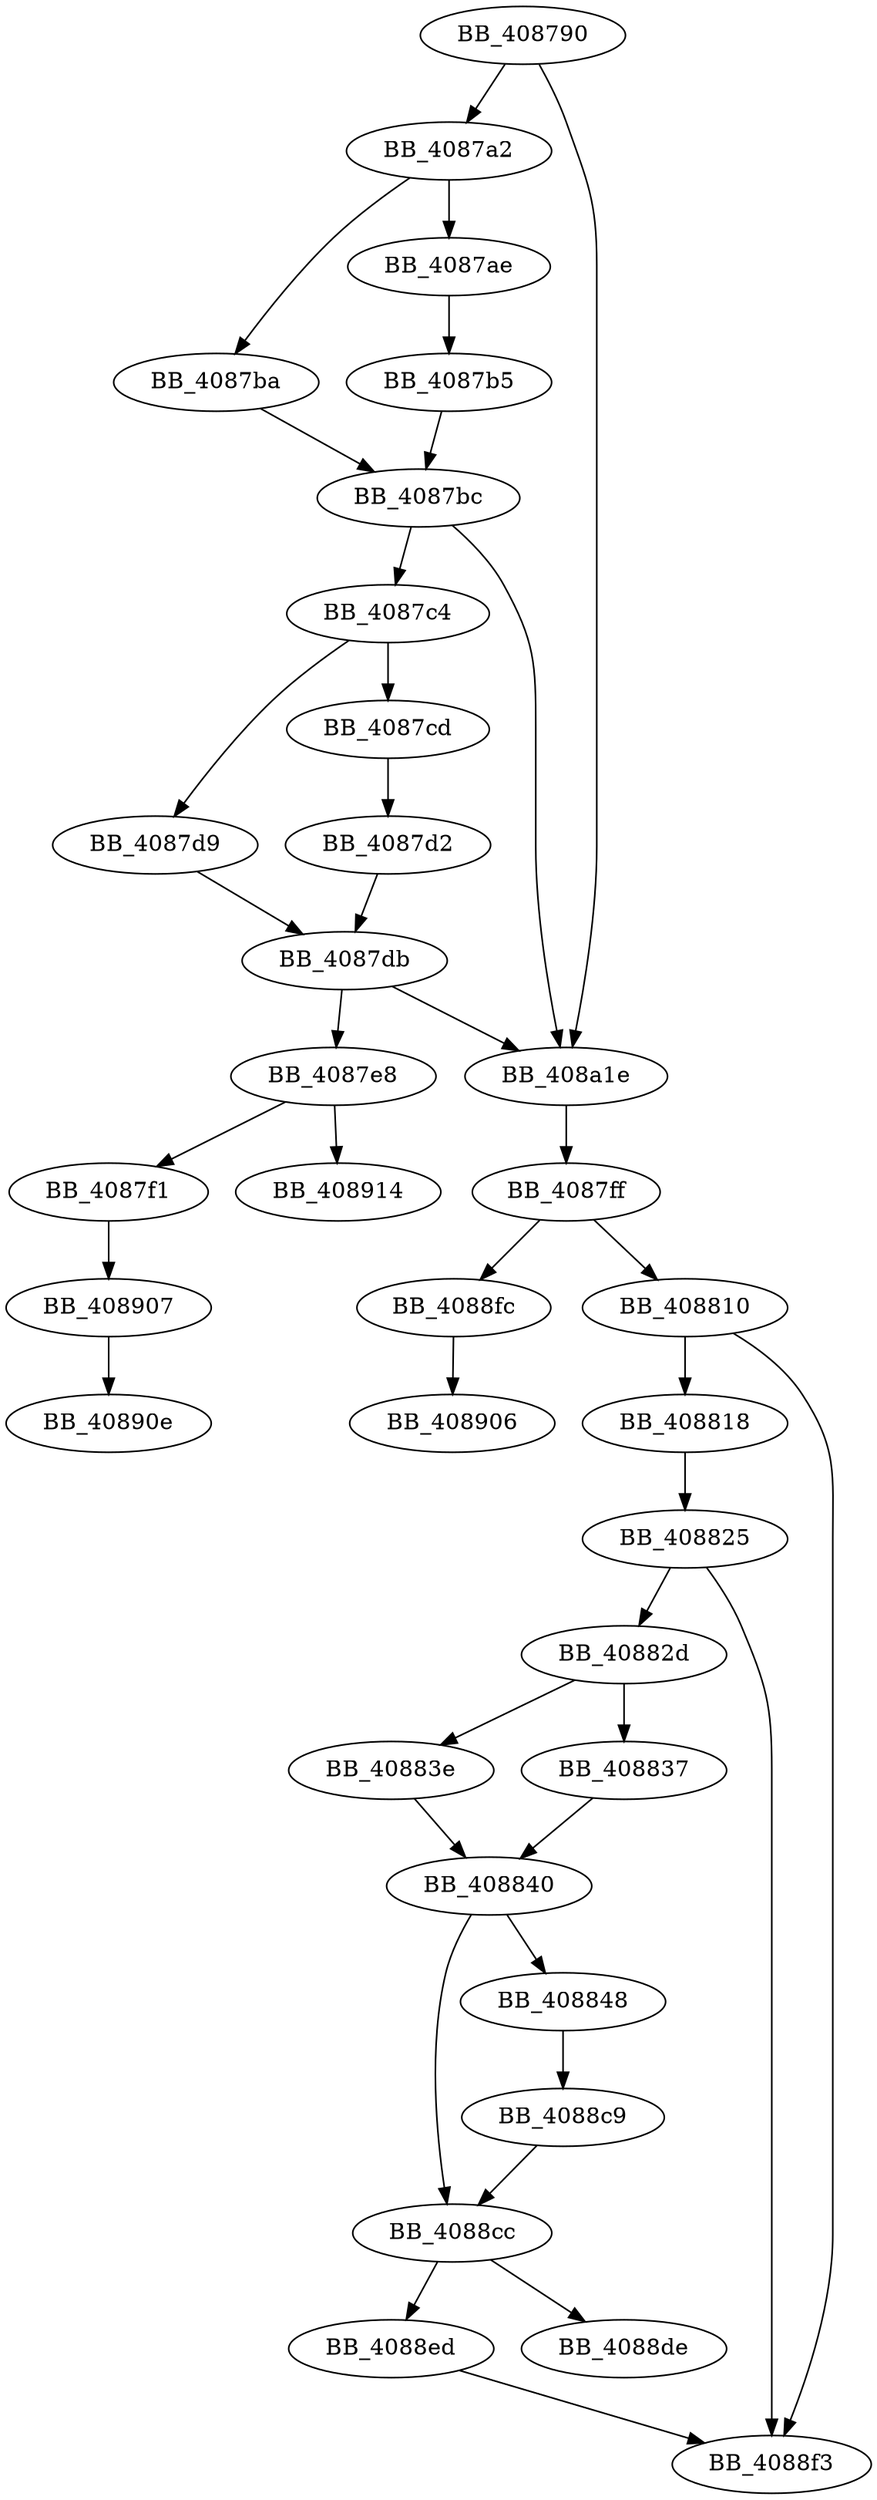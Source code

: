 DiGraph sub_408790{
BB_408790->BB_4087a2
BB_408790->BB_408a1e
BB_4087a2->BB_4087ae
BB_4087a2->BB_4087ba
BB_4087ae->BB_4087b5
BB_4087b5->BB_4087bc
BB_4087ba->BB_4087bc
BB_4087bc->BB_4087c4
BB_4087bc->BB_408a1e
BB_4087c4->BB_4087cd
BB_4087c4->BB_4087d9
BB_4087cd->BB_4087d2
BB_4087d2->BB_4087db
BB_4087d9->BB_4087db
BB_4087db->BB_4087e8
BB_4087db->BB_408a1e
BB_4087e8->BB_4087f1
BB_4087e8->BB_408914
BB_4087f1->BB_408907
BB_4087ff->BB_408810
BB_4087ff->BB_4088fc
BB_408810->BB_408818
BB_408810->BB_4088f3
BB_408818->BB_408825
BB_408825->BB_40882d
BB_408825->BB_4088f3
BB_40882d->BB_408837
BB_40882d->BB_40883e
BB_408837->BB_408840
BB_40883e->BB_408840
BB_408840->BB_408848
BB_408840->BB_4088cc
BB_408848->BB_4088c9
BB_4088c9->BB_4088cc
BB_4088cc->BB_4088de
BB_4088cc->BB_4088ed
BB_4088ed->BB_4088f3
BB_4088fc->BB_408906
BB_408907->BB_40890e
BB_408a1e->BB_4087ff
}
